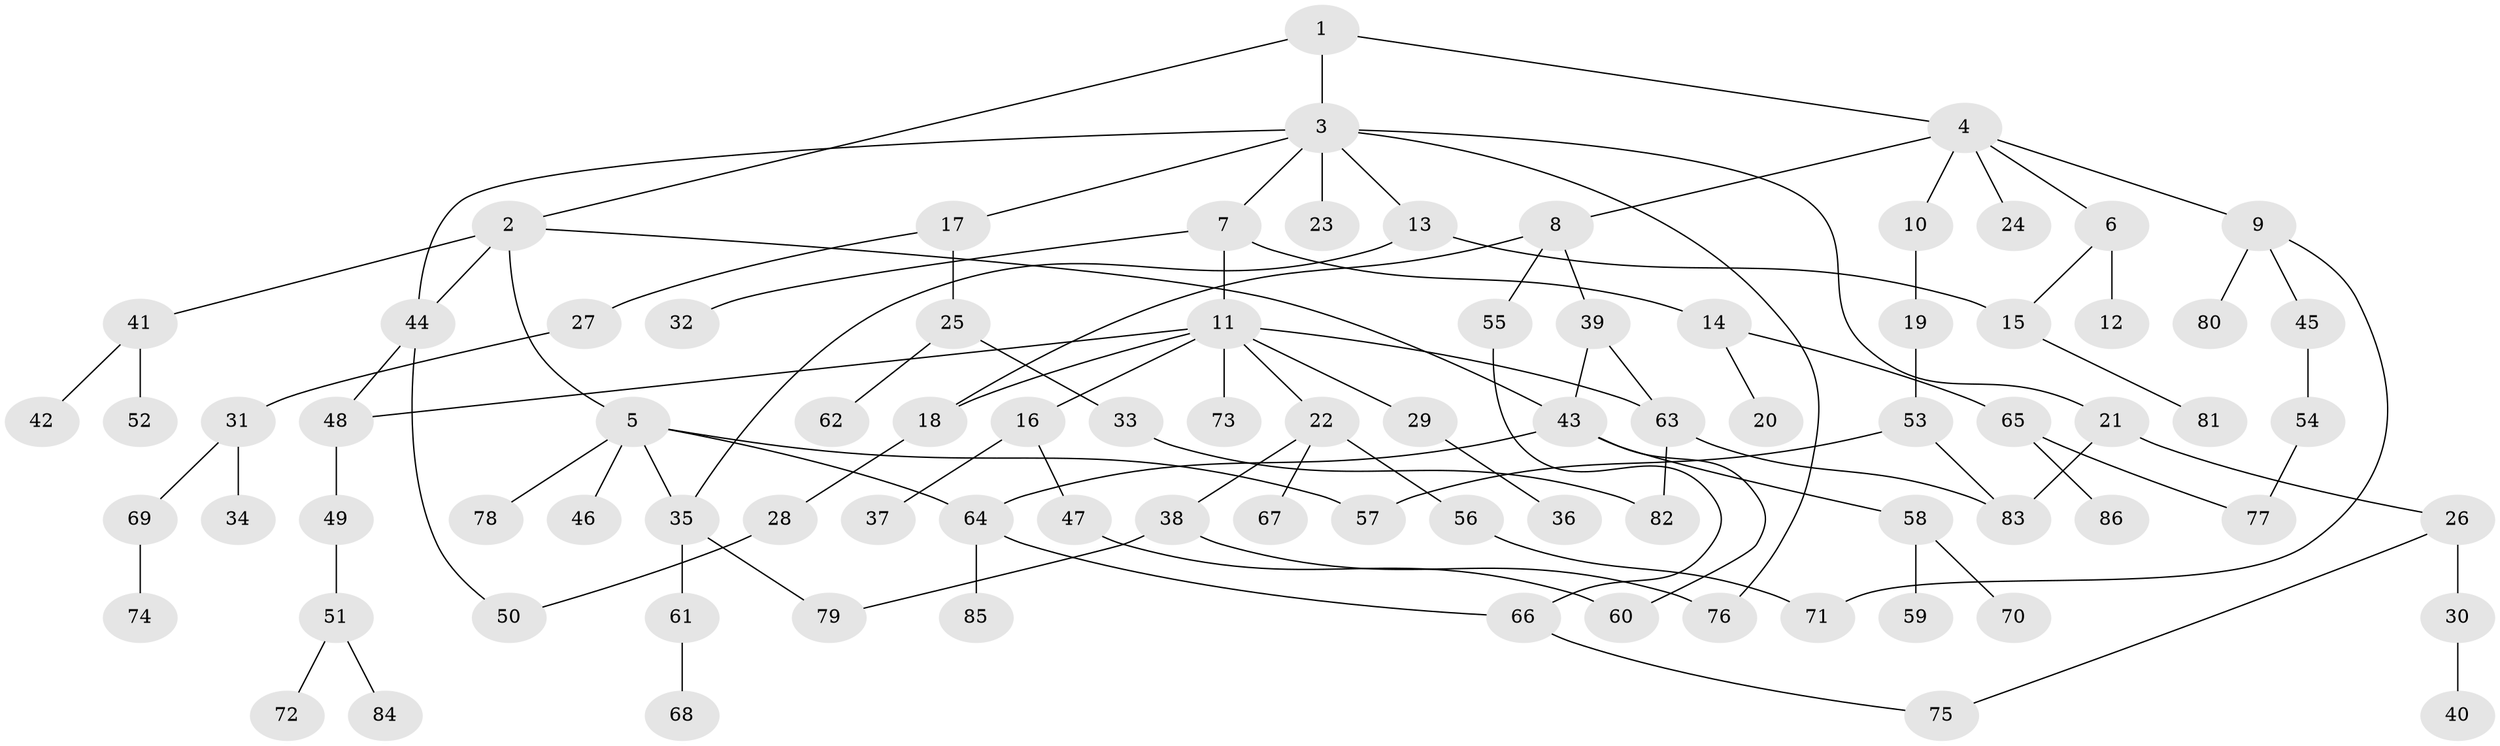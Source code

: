 // Generated by graph-tools (version 1.1) at 2025/10/02/27/25 16:10:51]
// undirected, 86 vertices, 105 edges
graph export_dot {
graph [start="1"]
  node [color=gray90,style=filled];
  1;
  2;
  3;
  4;
  5;
  6;
  7;
  8;
  9;
  10;
  11;
  12;
  13;
  14;
  15;
  16;
  17;
  18;
  19;
  20;
  21;
  22;
  23;
  24;
  25;
  26;
  27;
  28;
  29;
  30;
  31;
  32;
  33;
  34;
  35;
  36;
  37;
  38;
  39;
  40;
  41;
  42;
  43;
  44;
  45;
  46;
  47;
  48;
  49;
  50;
  51;
  52;
  53;
  54;
  55;
  56;
  57;
  58;
  59;
  60;
  61;
  62;
  63;
  64;
  65;
  66;
  67;
  68;
  69;
  70;
  71;
  72;
  73;
  74;
  75;
  76;
  77;
  78;
  79;
  80;
  81;
  82;
  83;
  84;
  85;
  86;
  1 -- 2;
  1 -- 3;
  1 -- 4;
  2 -- 5;
  2 -- 41;
  2 -- 44;
  2 -- 43;
  3 -- 7;
  3 -- 13;
  3 -- 17;
  3 -- 21;
  3 -- 23;
  3 -- 44;
  3 -- 76;
  4 -- 6;
  4 -- 8;
  4 -- 9;
  4 -- 10;
  4 -- 24;
  5 -- 35;
  5 -- 46;
  5 -- 78;
  5 -- 64;
  5 -- 57;
  6 -- 12;
  6 -- 15;
  7 -- 11;
  7 -- 14;
  7 -- 32;
  8 -- 39;
  8 -- 55;
  8 -- 18;
  9 -- 45;
  9 -- 71;
  9 -- 80;
  10 -- 19;
  11 -- 16;
  11 -- 18;
  11 -- 22;
  11 -- 29;
  11 -- 48;
  11 -- 63;
  11 -- 73;
  13 -- 15;
  13 -- 35;
  14 -- 20;
  14 -- 65;
  15 -- 81;
  16 -- 37;
  16 -- 47;
  17 -- 25;
  17 -- 27;
  18 -- 28;
  19 -- 53;
  21 -- 26;
  21 -- 83;
  22 -- 38;
  22 -- 56;
  22 -- 67;
  25 -- 33;
  25 -- 62;
  26 -- 30;
  26 -- 75;
  27 -- 31;
  28 -- 50;
  29 -- 36;
  30 -- 40;
  31 -- 34;
  31 -- 69;
  33 -- 82;
  35 -- 61;
  35 -- 79;
  38 -- 76;
  38 -- 79;
  39 -- 43;
  39 -- 63;
  41 -- 42;
  41 -- 52;
  43 -- 58;
  43 -- 60;
  43 -- 64;
  44 -- 50;
  44 -- 48;
  45 -- 54;
  47 -- 60;
  48 -- 49;
  49 -- 51;
  51 -- 72;
  51 -- 84;
  53 -- 57;
  53 -- 83;
  54 -- 77;
  55 -- 66;
  56 -- 71;
  58 -- 59;
  58 -- 70;
  61 -- 68;
  63 -- 82;
  63 -- 83;
  64 -- 66;
  64 -- 85;
  65 -- 86;
  65 -- 77;
  66 -- 75;
  69 -- 74;
}
